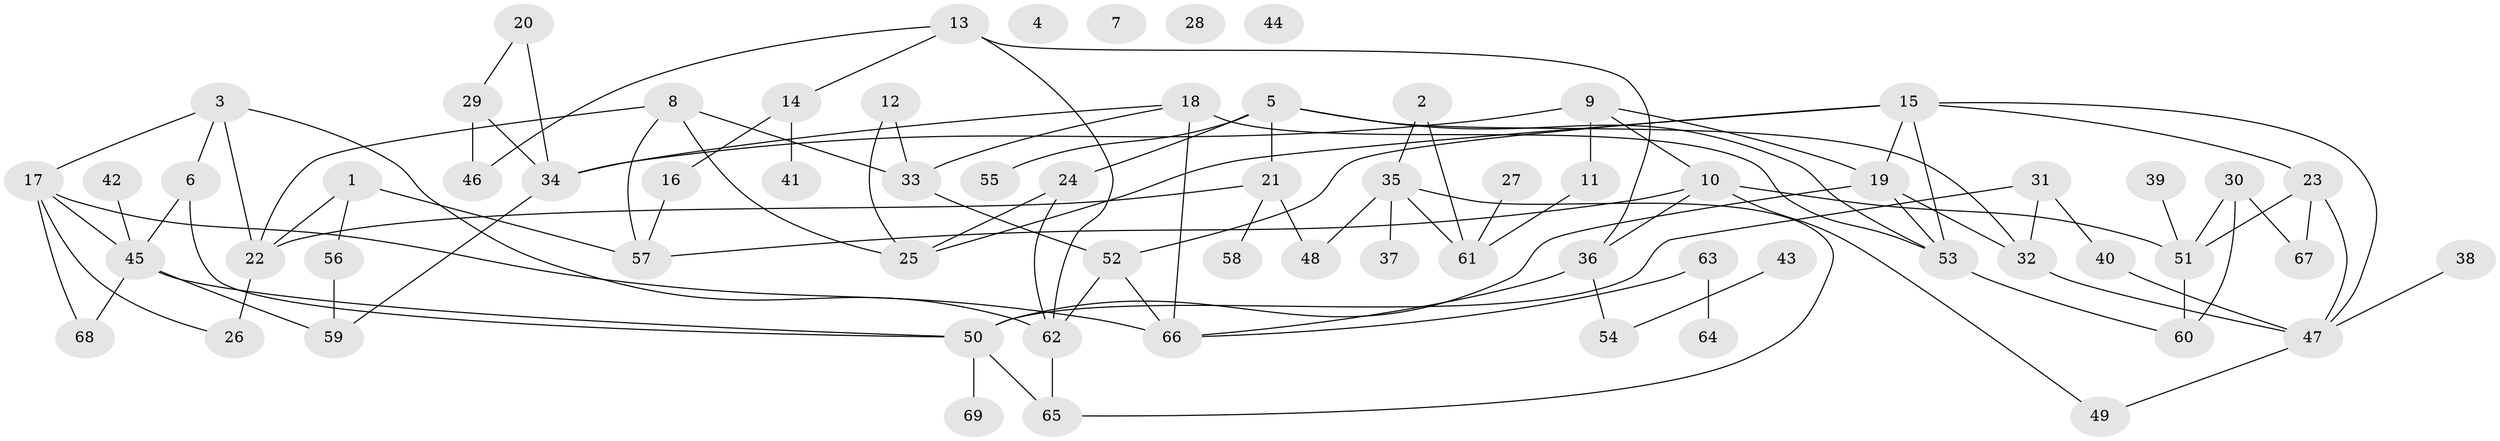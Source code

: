 // Generated by graph-tools (version 1.1) at 2025/00/03/09/25 03:00:53]
// undirected, 69 vertices, 103 edges
graph export_dot {
graph [start="1"]
  node [color=gray90,style=filled];
  1;
  2;
  3;
  4;
  5;
  6;
  7;
  8;
  9;
  10;
  11;
  12;
  13;
  14;
  15;
  16;
  17;
  18;
  19;
  20;
  21;
  22;
  23;
  24;
  25;
  26;
  27;
  28;
  29;
  30;
  31;
  32;
  33;
  34;
  35;
  36;
  37;
  38;
  39;
  40;
  41;
  42;
  43;
  44;
  45;
  46;
  47;
  48;
  49;
  50;
  51;
  52;
  53;
  54;
  55;
  56;
  57;
  58;
  59;
  60;
  61;
  62;
  63;
  64;
  65;
  66;
  67;
  68;
  69;
  1 -- 22;
  1 -- 56;
  1 -- 57;
  2 -- 35;
  2 -- 61;
  3 -- 6;
  3 -- 17;
  3 -- 22;
  3 -- 62;
  5 -- 21;
  5 -- 24;
  5 -- 32;
  5 -- 53;
  5 -- 55;
  6 -- 45;
  6 -- 50;
  8 -- 22;
  8 -- 25;
  8 -- 33;
  8 -- 57;
  9 -- 10;
  9 -- 11;
  9 -- 19;
  9 -- 34;
  10 -- 36;
  10 -- 49;
  10 -- 51;
  10 -- 57;
  11 -- 61;
  12 -- 25;
  12 -- 33;
  13 -- 14;
  13 -- 36;
  13 -- 46;
  13 -- 62;
  14 -- 16;
  14 -- 41;
  15 -- 19;
  15 -- 23;
  15 -- 25;
  15 -- 47;
  15 -- 52;
  15 -- 53;
  16 -- 57;
  17 -- 26;
  17 -- 45;
  17 -- 66;
  17 -- 68;
  18 -- 33;
  18 -- 34;
  18 -- 53;
  18 -- 66;
  19 -- 32;
  19 -- 50;
  19 -- 53;
  20 -- 29;
  20 -- 34;
  21 -- 22;
  21 -- 48;
  21 -- 58;
  22 -- 26;
  23 -- 47;
  23 -- 51;
  23 -- 67;
  24 -- 25;
  24 -- 62;
  27 -- 61;
  29 -- 34;
  29 -- 46;
  30 -- 51;
  30 -- 60;
  30 -- 67;
  31 -- 32;
  31 -- 40;
  31 -- 50;
  32 -- 47;
  33 -- 52;
  34 -- 59;
  35 -- 37;
  35 -- 48;
  35 -- 61;
  35 -- 65;
  36 -- 54;
  36 -- 66;
  38 -- 47;
  39 -- 51;
  40 -- 47;
  42 -- 45;
  43 -- 54;
  45 -- 50;
  45 -- 59;
  45 -- 68;
  47 -- 49;
  50 -- 65;
  50 -- 69;
  51 -- 60;
  52 -- 62;
  52 -- 66;
  53 -- 60;
  56 -- 59;
  62 -- 65;
  63 -- 64;
  63 -- 66;
}

